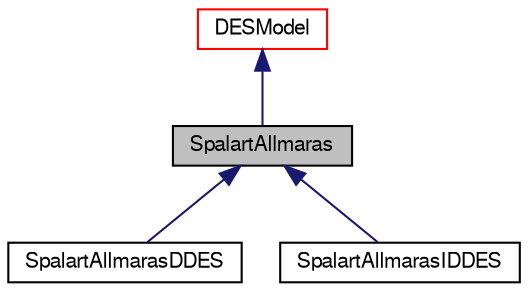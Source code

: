 digraph "SpalartAllmaras"
{
  bgcolor="transparent";
  edge [fontname="FreeSans",fontsize="10",labelfontname="FreeSans",labelfontsize="10"];
  node [fontname="FreeSans",fontsize="10",shape=record];
  Node0 [label="SpalartAllmaras",height=0.2,width=0.4,color="black", fillcolor="grey75", style="filled", fontcolor="black"];
  Node1 -> Node0 [dir="back",color="midnightblue",fontsize="10",style="solid",fontname="FreeSans"];
  Node1 [label="DESModel",height=0.2,width=0.4,color="red",URL="$a30834.html",tooltip="Extension of LES models to provide an interface for Detached Eddy Simulation turbulence models..."];
  Node0 -> Node20 [dir="back",color="midnightblue",fontsize="10",style="solid",fontname="FreeSans"];
  Node20 [label="SpalartAllmarasDDES",height=0.2,width=0.4,color="black",URL="$a30906.html",tooltip="SpalartAllmaras DDES LES turbulence model for incompressible flows. "];
  Node0 -> Node21 [dir="back",color="midnightblue",fontsize="10",style="solid",fontname="FreeSans"];
  Node21 [label="SpalartAllmarasIDDES",height=0.2,width=0.4,color="black",URL="$a30914.html",tooltip="SpalartAllmarasIDDES LES turbulence model for incompressible flows. "];
}

